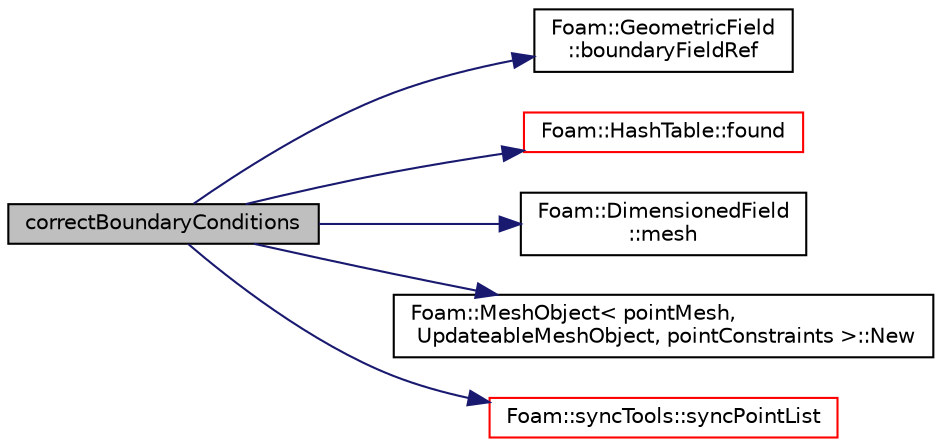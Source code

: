 digraph "correctBoundaryConditions"
{
  bgcolor="transparent";
  edge [fontname="Helvetica",fontsize="10",labelfontname="Helvetica",labelfontsize="10"];
  node [fontname="Helvetica",fontsize="10",shape=record];
  rankdir="LR";
  Node1 [label="correctBoundaryConditions",height=0.2,width=0.4,color="black", fillcolor="grey75", style="filled", fontcolor="black"];
  Node1 -> Node2 [color="midnightblue",fontsize="10",style="solid",fontname="Helvetica"];
  Node2 [label="Foam::GeometricField\l::boundaryFieldRef",height=0.2,width=0.4,color="black",URL="$a00933.html#af3831c9fea9f6ae7532a6d57cc67c959",tooltip="Return a reference to the boundary field. "];
  Node1 -> Node3 [color="midnightblue",fontsize="10",style="solid",fontname="Helvetica"];
  Node3 [label="Foam::HashTable::found",height=0.2,width=0.4,color="red",URL="$a00997.html#a3df8044b3c7afb4eb62517f64e85eab6",tooltip="Return true if hashedEntry is found in table. "];
  Node1 -> Node4 [color="midnightblue",fontsize="10",style="solid",fontname="Helvetica"];
  Node4 [label="Foam::DimensionedField\l::mesh",height=0.2,width=0.4,color="black",URL="$a00539.html#abdefa6904b53f35c49185ee1cb3d1800",tooltip="Return mesh. "];
  Node1 -> Node5 [color="midnightblue",fontsize="10",style="solid",fontname="Helvetica"];
  Node5 [label="Foam::MeshObject\< pointMesh,\l UpdateableMeshObject, pointConstraints \>::New",height=0.2,width=0.4,color="black",URL="$a01499.html#ab61cc2091ec1fd7e08e8948e84235a05"];
  Node1 -> Node6 [color="midnightblue",fontsize="10",style="solid",fontname="Helvetica"];
  Node6 [label="Foam::syncTools::syncPointList",height=0.2,width=0.4,color="red",URL="$a02619.html#a197ed77a9101bdfb37253bd3f507c017",tooltip="Synchronize values on all mesh points. "];
}
